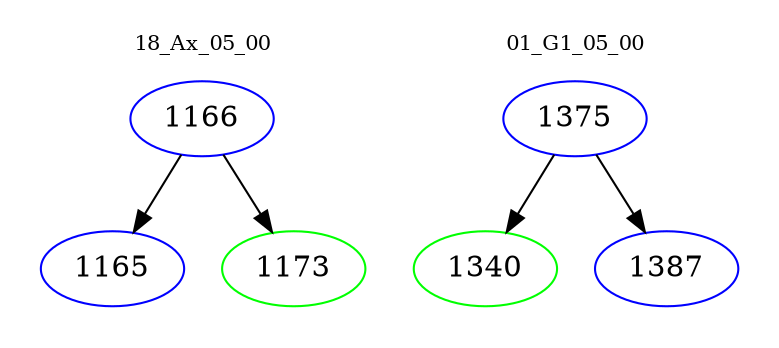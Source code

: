 digraph{
subgraph cluster_0 {
color = white
label = "18_Ax_05_00";
fontsize=10;
T0_1166 [label="1166", color="blue"]
T0_1166 -> T0_1165 [color="black"]
T0_1165 [label="1165", color="blue"]
T0_1166 -> T0_1173 [color="black"]
T0_1173 [label="1173", color="green"]
}
subgraph cluster_1 {
color = white
label = "01_G1_05_00";
fontsize=10;
T1_1375 [label="1375", color="blue"]
T1_1375 -> T1_1340 [color="black"]
T1_1340 [label="1340", color="green"]
T1_1375 -> T1_1387 [color="black"]
T1_1387 [label="1387", color="blue"]
}
}
